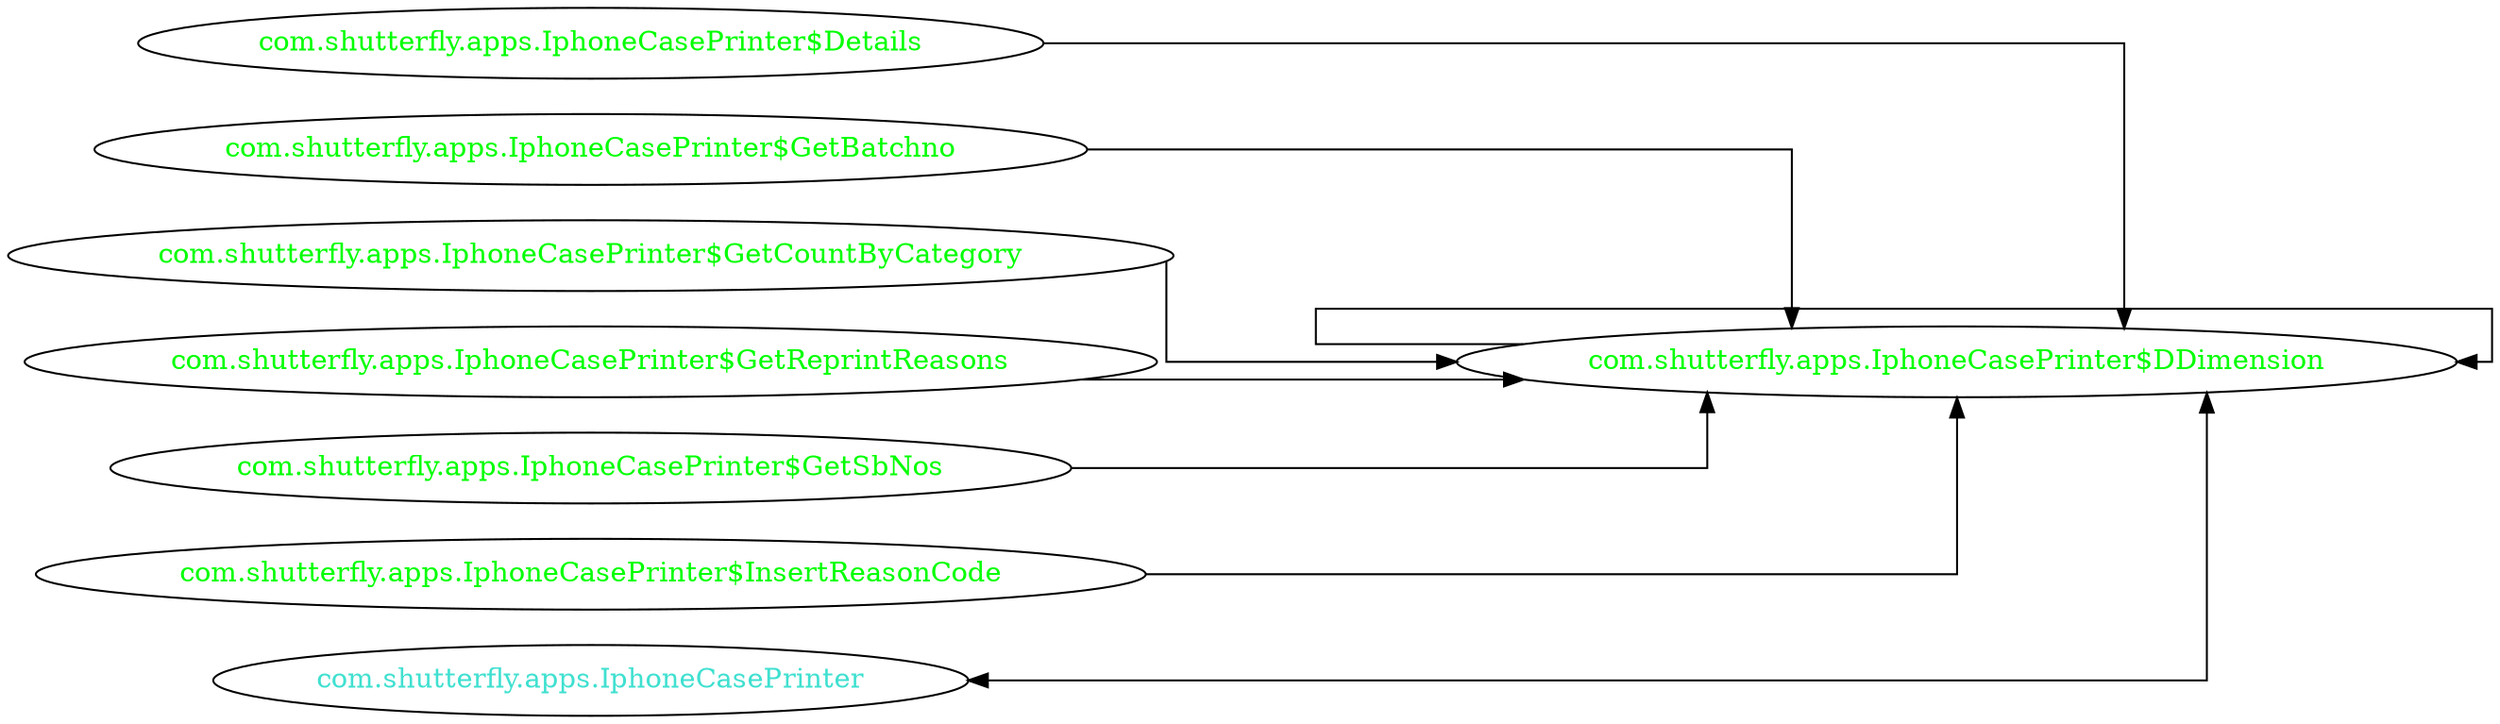digraph dependencyGraph {
 concentrate=true;
 ranksep="2.0";
 rankdir="LR"; 
 splines="ortho";
"com.shutterfly.apps.IphoneCasePrinter$DDimension" [fontcolor="red"];
"com.shutterfly.apps.IphoneCasePrinter$DDimension" [ fontcolor="green" ];
"com.shutterfly.apps.IphoneCasePrinter$DDimension"->"com.shutterfly.apps.IphoneCasePrinter$DDimension";
"com.shutterfly.apps.IphoneCasePrinter$Details" [ fontcolor="green" ];
"com.shutterfly.apps.IphoneCasePrinter$Details"->"com.shutterfly.apps.IphoneCasePrinter$DDimension";
"com.shutterfly.apps.IphoneCasePrinter$GetBatchno" [ fontcolor="green" ];
"com.shutterfly.apps.IphoneCasePrinter$GetBatchno"->"com.shutterfly.apps.IphoneCasePrinter$DDimension";
"com.shutterfly.apps.IphoneCasePrinter$GetCountByCategory" [ fontcolor="green" ];
"com.shutterfly.apps.IphoneCasePrinter$GetCountByCategory"->"com.shutterfly.apps.IphoneCasePrinter$DDimension";
"com.shutterfly.apps.IphoneCasePrinter$GetReprintReasons" [ fontcolor="green" ];
"com.shutterfly.apps.IphoneCasePrinter$GetReprintReasons"->"com.shutterfly.apps.IphoneCasePrinter$DDimension";
"com.shutterfly.apps.IphoneCasePrinter$GetSbNos" [ fontcolor="green" ];
"com.shutterfly.apps.IphoneCasePrinter$GetSbNos"->"com.shutterfly.apps.IphoneCasePrinter$DDimension";
"com.shutterfly.apps.IphoneCasePrinter$InsertReasonCode" [ fontcolor="green" ];
"com.shutterfly.apps.IphoneCasePrinter$InsertReasonCode"->"com.shutterfly.apps.IphoneCasePrinter$DDimension";
"com.shutterfly.apps.IphoneCasePrinter" [ fontcolor="turquoise" ];
"com.shutterfly.apps.IphoneCasePrinter"->"com.shutterfly.apps.IphoneCasePrinter$DDimension" [dir=both];
}